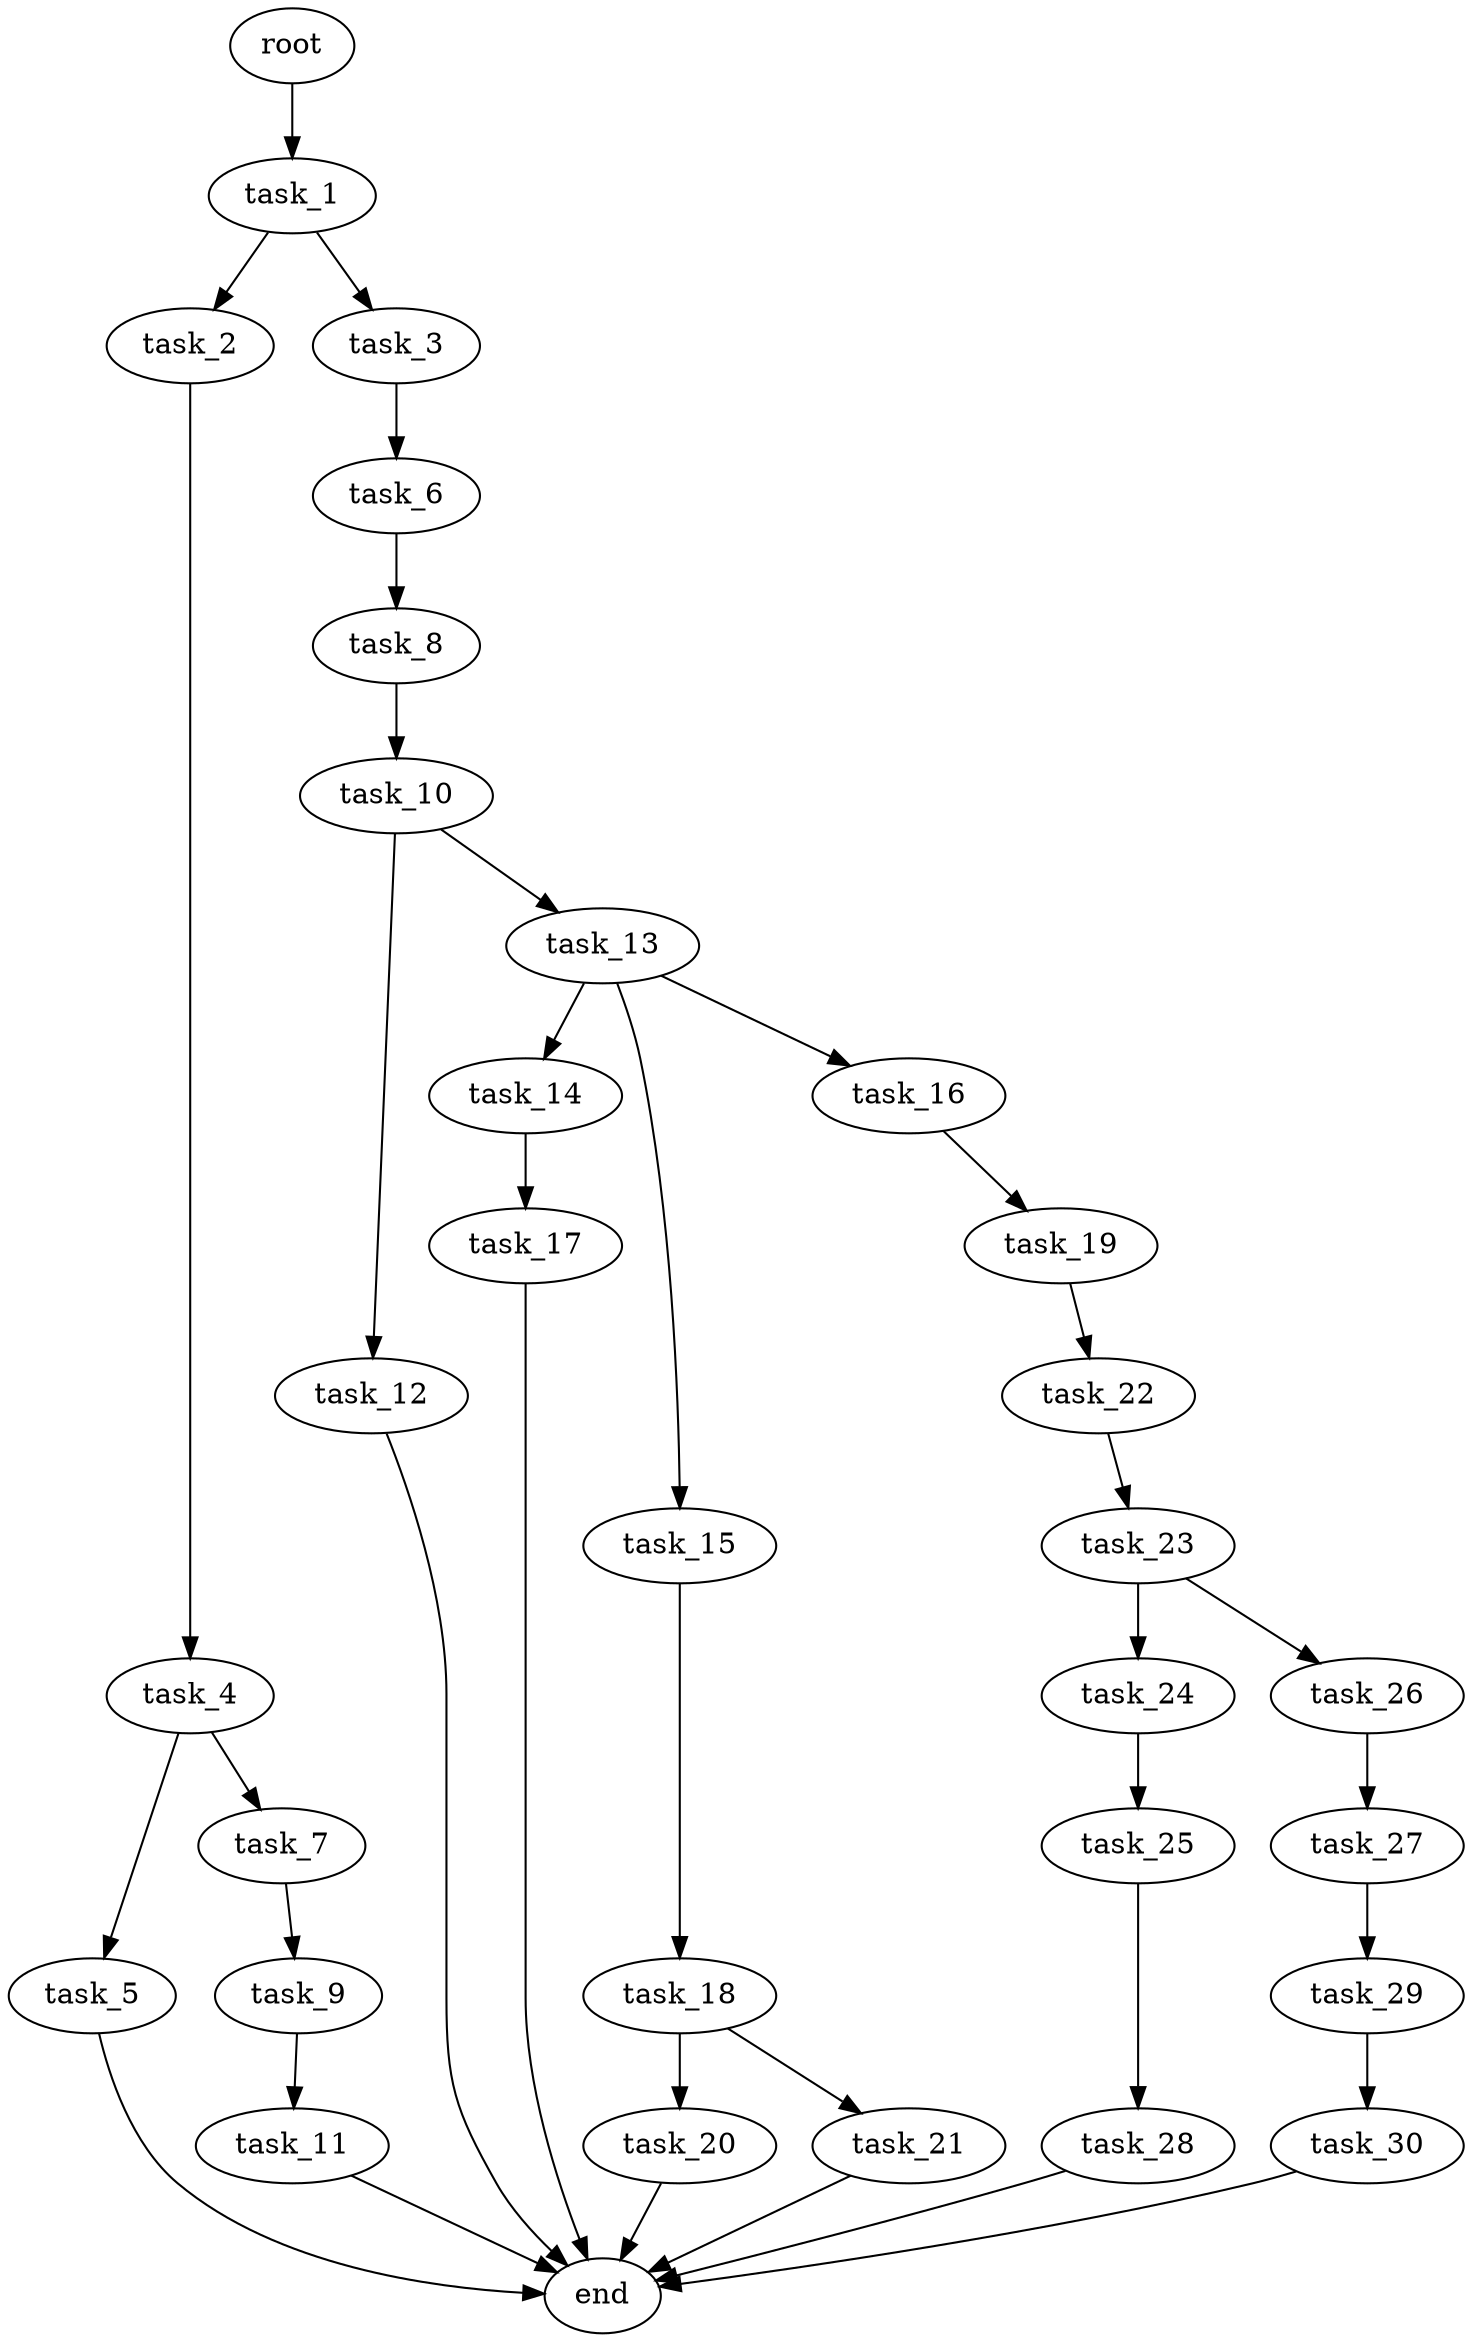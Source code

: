 digraph G {
  root [size="0.000000e+00"];
  task_1 [size="8.955969e+10"];
  task_2 [size="6.045459e+10"];
  task_3 [size="1.781500e+10"];
  task_4 [size="5.305276e+10"];
  task_5 [size="5.996515e+10"];
  task_6 [size="6.794654e+10"];
  task_7 [size="1.503050e+10"];
  task_8 [size="6.673067e+10"];
  task_9 [size="3.016336e+10"];
  task_10 [size="8.175808e+10"];
  task_11 [size="3.484508e+10"];
  task_12 [size="1.040122e+10"];
  task_13 [size="9.162427e+10"];
  task_14 [size="6.617655e+10"];
  task_15 [size="9.328885e+10"];
  task_16 [size="8.107383e+10"];
  task_17 [size="7.113356e+10"];
  task_18 [size="7.646186e+09"];
  task_19 [size="2.278547e+08"];
  task_20 [size="9.331016e+10"];
  task_21 [size="1.487281e+10"];
  task_22 [size="6.558885e+10"];
  task_23 [size="3.203240e+10"];
  task_24 [size="3.906605e+10"];
  task_25 [size="7.213713e+10"];
  task_26 [size="7.855675e+10"];
  task_27 [size="4.784842e+10"];
  task_28 [size="6.740690e+09"];
  task_29 [size="5.778851e+10"];
  task_30 [size="9.595894e+10"];
  end [size="0.000000e+00"];

  root -> task_1 [size="1.000000e-12"];
  task_1 -> task_2 [size="6.045459e+08"];
  task_1 -> task_3 [size="1.781500e+08"];
  task_2 -> task_4 [size="5.305276e+08"];
  task_3 -> task_6 [size="6.794654e+08"];
  task_4 -> task_5 [size="5.996515e+08"];
  task_4 -> task_7 [size="1.503050e+08"];
  task_5 -> end [size="1.000000e-12"];
  task_6 -> task_8 [size="6.673067e+08"];
  task_7 -> task_9 [size="3.016336e+08"];
  task_8 -> task_10 [size="8.175808e+08"];
  task_9 -> task_11 [size="3.484508e+08"];
  task_10 -> task_12 [size="1.040122e+08"];
  task_10 -> task_13 [size="9.162427e+08"];
  task_11 -> end [size="1.000000e-12"];
  task_12 -> end [size="1.000000e-12"];
  task_13 -> task_14 [size="6.617655e+08"];
  task_13 -> task_15 [size="9.328885e+08"];
  task_13 -> task_16 [size="8.107383e+08"];
  task_14 -> task_17 [size="7.113356e+08"];
  task_15 -> task_18 [size="7.646186e+07"];
  task_16 -> task_19 [size="2.278547e+06"];
  task_17 -> end [size="1.000000e-12"];
  task_18 -> task_20 [size="9.331016e+08"];
  task_18 -> task_21 [size="1.487281e+08"];
  task_19 -> task_22 [size="6.558885e+08"];
  task_20 -> end [size="1.000000e-12"];
  task_21 -> end [size="1.000000e-12"];
  task_22 -> task_23 [size="3.203240e+08"];
  task_23 -> task_24 [size="3.906605e+08"];
  task_23 -> task_26 [size="7.855675e+08"];
  task_24 -> task_25 [size="7.213713e+08"];
  task_25 -> task_28 [size="6.740690e+07"];
  task_26 -> task_27 [size="4.784842e+08"];
  task_27 -> task_29 [size="5.778851e+08"];
  task_28 -> end [size="1.000000e-12"];
  task_29 -> task_30 [size="9.595894e+08"];
  task_30 -> end [size="1.000000e-12"];
}
